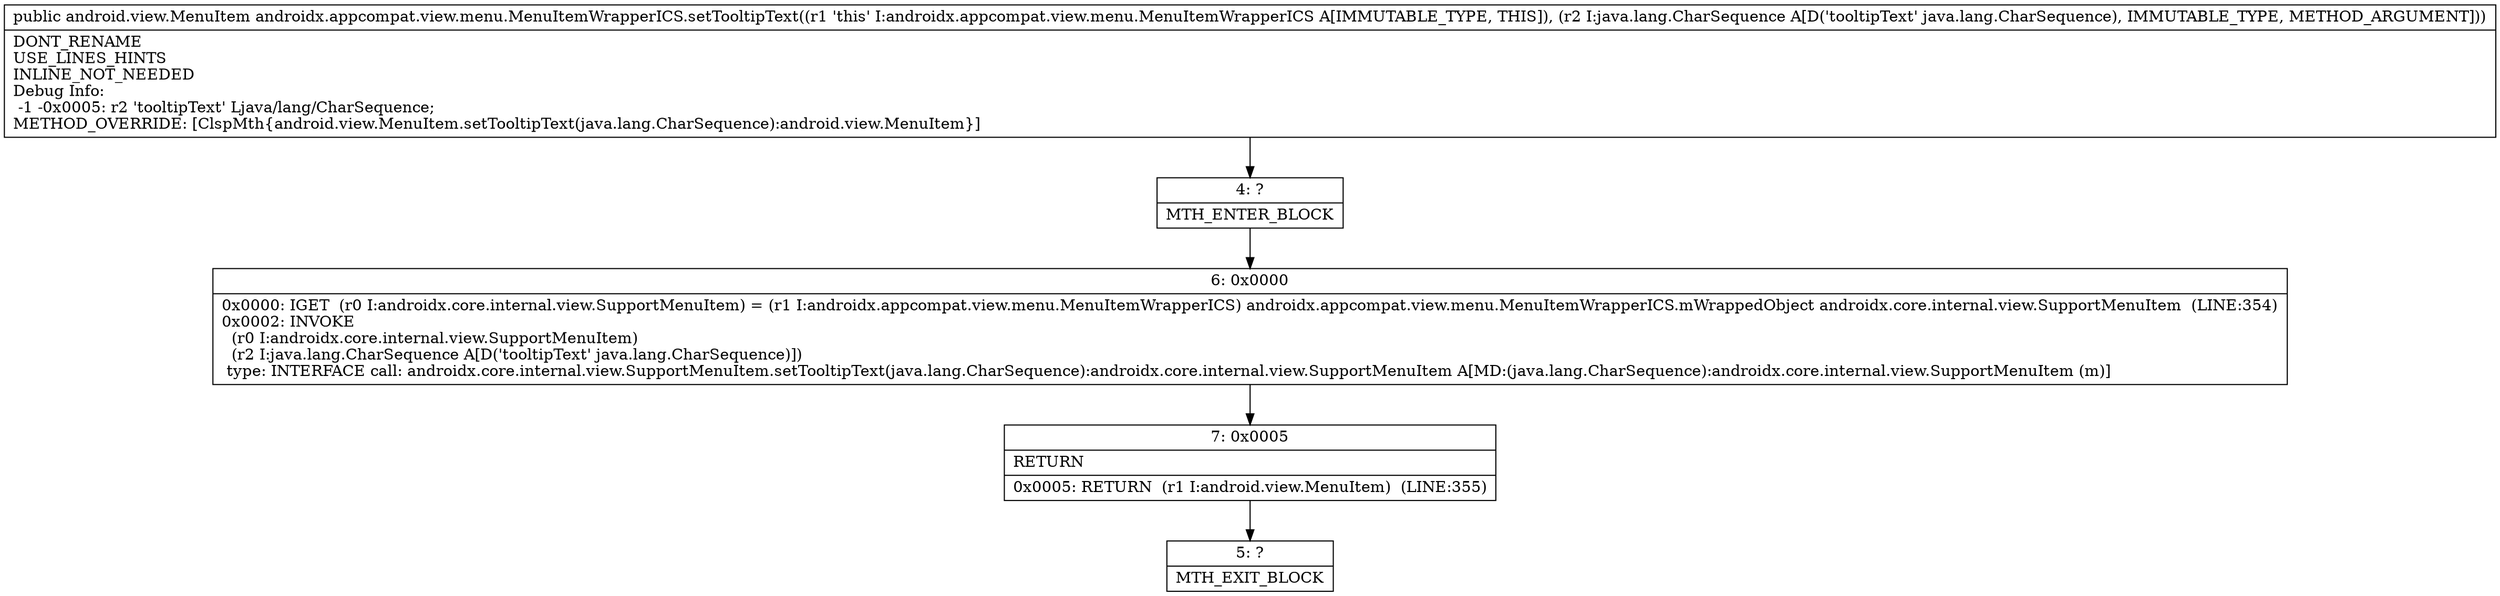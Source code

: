 digraph "CFG forandroidx.appcompat.view.menu.MenuItemWrapperICS.setTooltipText(Ljava\/lang\/CharSequence;)Landroid\/view\/MenuItem;" {
Node_4 [shape=record,label="{4\:\ ?|MTH_ENTER_BLOCK\l}"];
Node_6 [shape=record,label="{6\:\ 0x0000|0x0000: IGET  (r0 I:androidx.core.internal.view.SupportMenuItem) = (r1 I:androidx.appcompat.view.menu.MenuItemWrapperICS) androidx.appcompat.view.menu.MenuItemWrapperICS.mWrappedObject androidx.core.internal.view.SupportMenuItem  (LINE:354)\l0x0002: INVOKE  \l  (r0 I:androidx.core.internal.view.SupportMenuItem)\l  (r2 I:java.lang.CharSequence A[D('tooltipText' java.lang.CharSequence)])\l type: INTERFACE call: androidx.core.internal.view.SupportMenuItem.setTooltipText(java.lang.CharSequence):androidx.core.internal.view.SupportMenuItem A[MD:(java.lang.CharSequence):androidx.core.internal.view.SupportMenuItem (m)]\l}"];
Node_7 [shape=record,label="{7\:\ 0x0005|RETURN\l|0x0005: RETURN  (r1 I:android.view.MenuItem)  (LINE:355)\l}"];
Node_5 [shape=record,label="{5\:\ ?|MTH_EXIT_BLOCK\l}"];
MethodNode[shape=record,label="{public android.view.MenuItem androidx.appcompat.view.menu.MenuItemWrapperICS.setTooltipText((r1 'this' I:androidx.appcompat.view.menu.MenuItemWrapperICS A[IMMUTABLE_TYPE, THIS]), (r2 I:java.lang.CharSequence A[D('tooltipText' java.lang.CharSequence), IMMUTABLE_TYPE, METHOD_ARGUMENT]))  | DONT_RENAME\lUSE_LINES_HINTS\lINLINE_NOT_NEEDED\lDebug Info:\l  \-1 \-0x0005: r2 'tooltipText' Ljava\/lang\/CharSequence;\lMETHOD_OVERRIDE: [ClspMth\{android.view.MenuItem.setTooltipText(java.lang.CharSequence):android.view.MenuItem\}]\l}"];
MethodNode -> Node_4;Node_4 -> Node_6;
Node_6 -> Node_7;
Node_7 -> Node_5;
}

